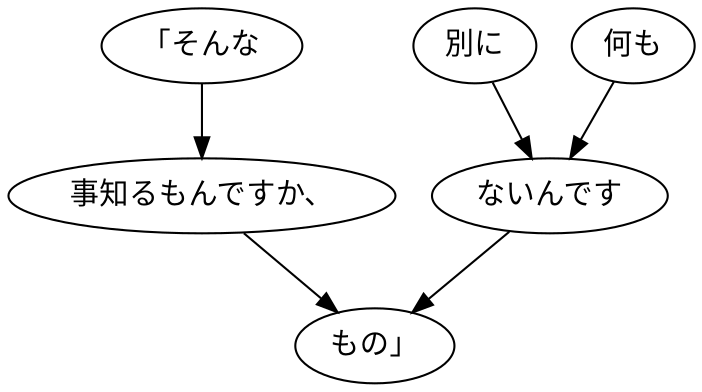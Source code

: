 digraph graph7008 {
	node0 [label="「そんな"];
	node1 [label="事知るもんですか、"];
	node2 [label="別に"];
	node3 [label="何も"];
	node4 [label="ないんです"];
	node5 [label="もの」"];
	node0 -> node1;
	node1 -> node5;
	node2 -> node4;
	node3 -> node4;
	node4 -> node5;
}
